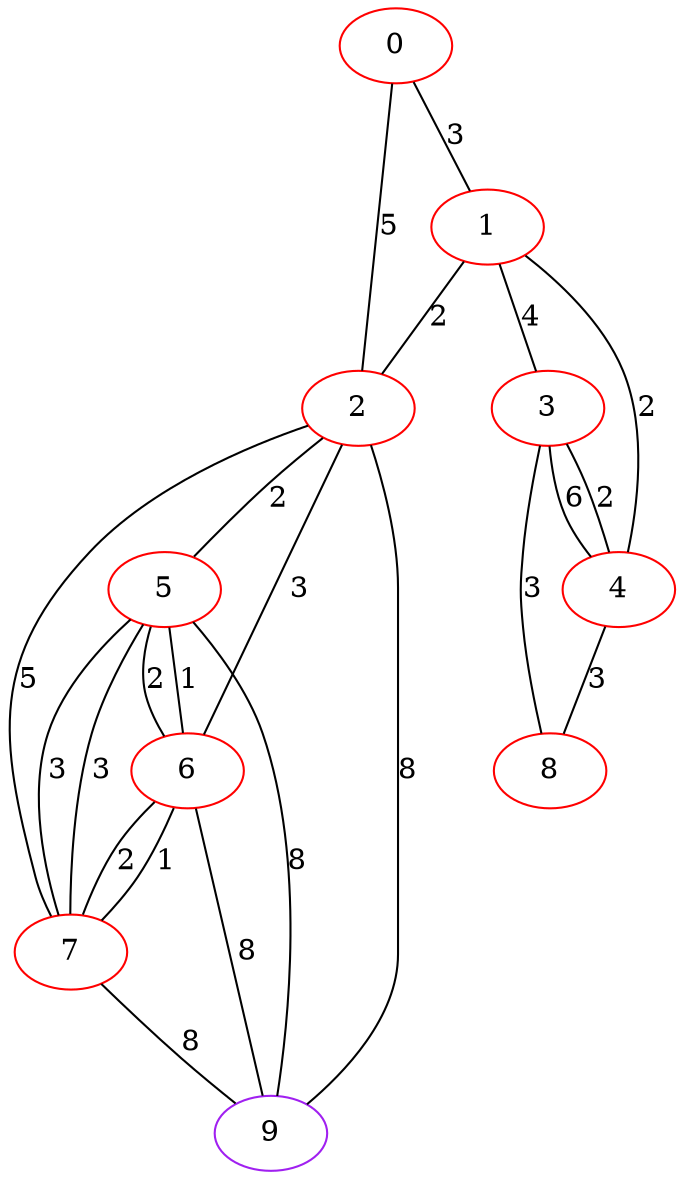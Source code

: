 graph "" {
0 [color=red, weight=1];
1 [color=red, weight=1];
2 [color=red, weight=1];
3 [color=red, weight=1];
4 [color=red, weight=1];
5 [color=red, weight=1];
6 [color=red, weight=1];
7 [color=red, weight=1];
8 [color=red, weight=1];
9 [color=purple, weight=4];
0 -- 1  [key=0, label=3];
0 -- 2  [key=0, label=5];
1 -- 2  [key=0, label=2];
1 -- 3  [key=0, label=4];
1 -- 4  [key=0, label=2];
2 -- 5  [key=0, label=2];
2 -- 6  [key=0, label=3];
2 -- 7  [key=0, label=5];
2 -- 9  [key=0, label=8];
3 -- 8  [key=0, label=3];
3 -- 4  [key=0, label=6];
3 -- 4  [key=1, label=2];
4 -- 8  [key=0, label=3];
5 -- 9  [key=0, label=8];
5 -- 6  [key=0, label=1];
5 -- 6  [key=1, label=2];
5 -- 7  [key=0, label=3];
5 -- 7  [key=1, label=3];
6 -- 9  [key=0, label=8];
6 -- 7  [key=0, label=2];
6 -- 7  [key=1, label=1];
7 -- 9  [key=0, label=8];
}

